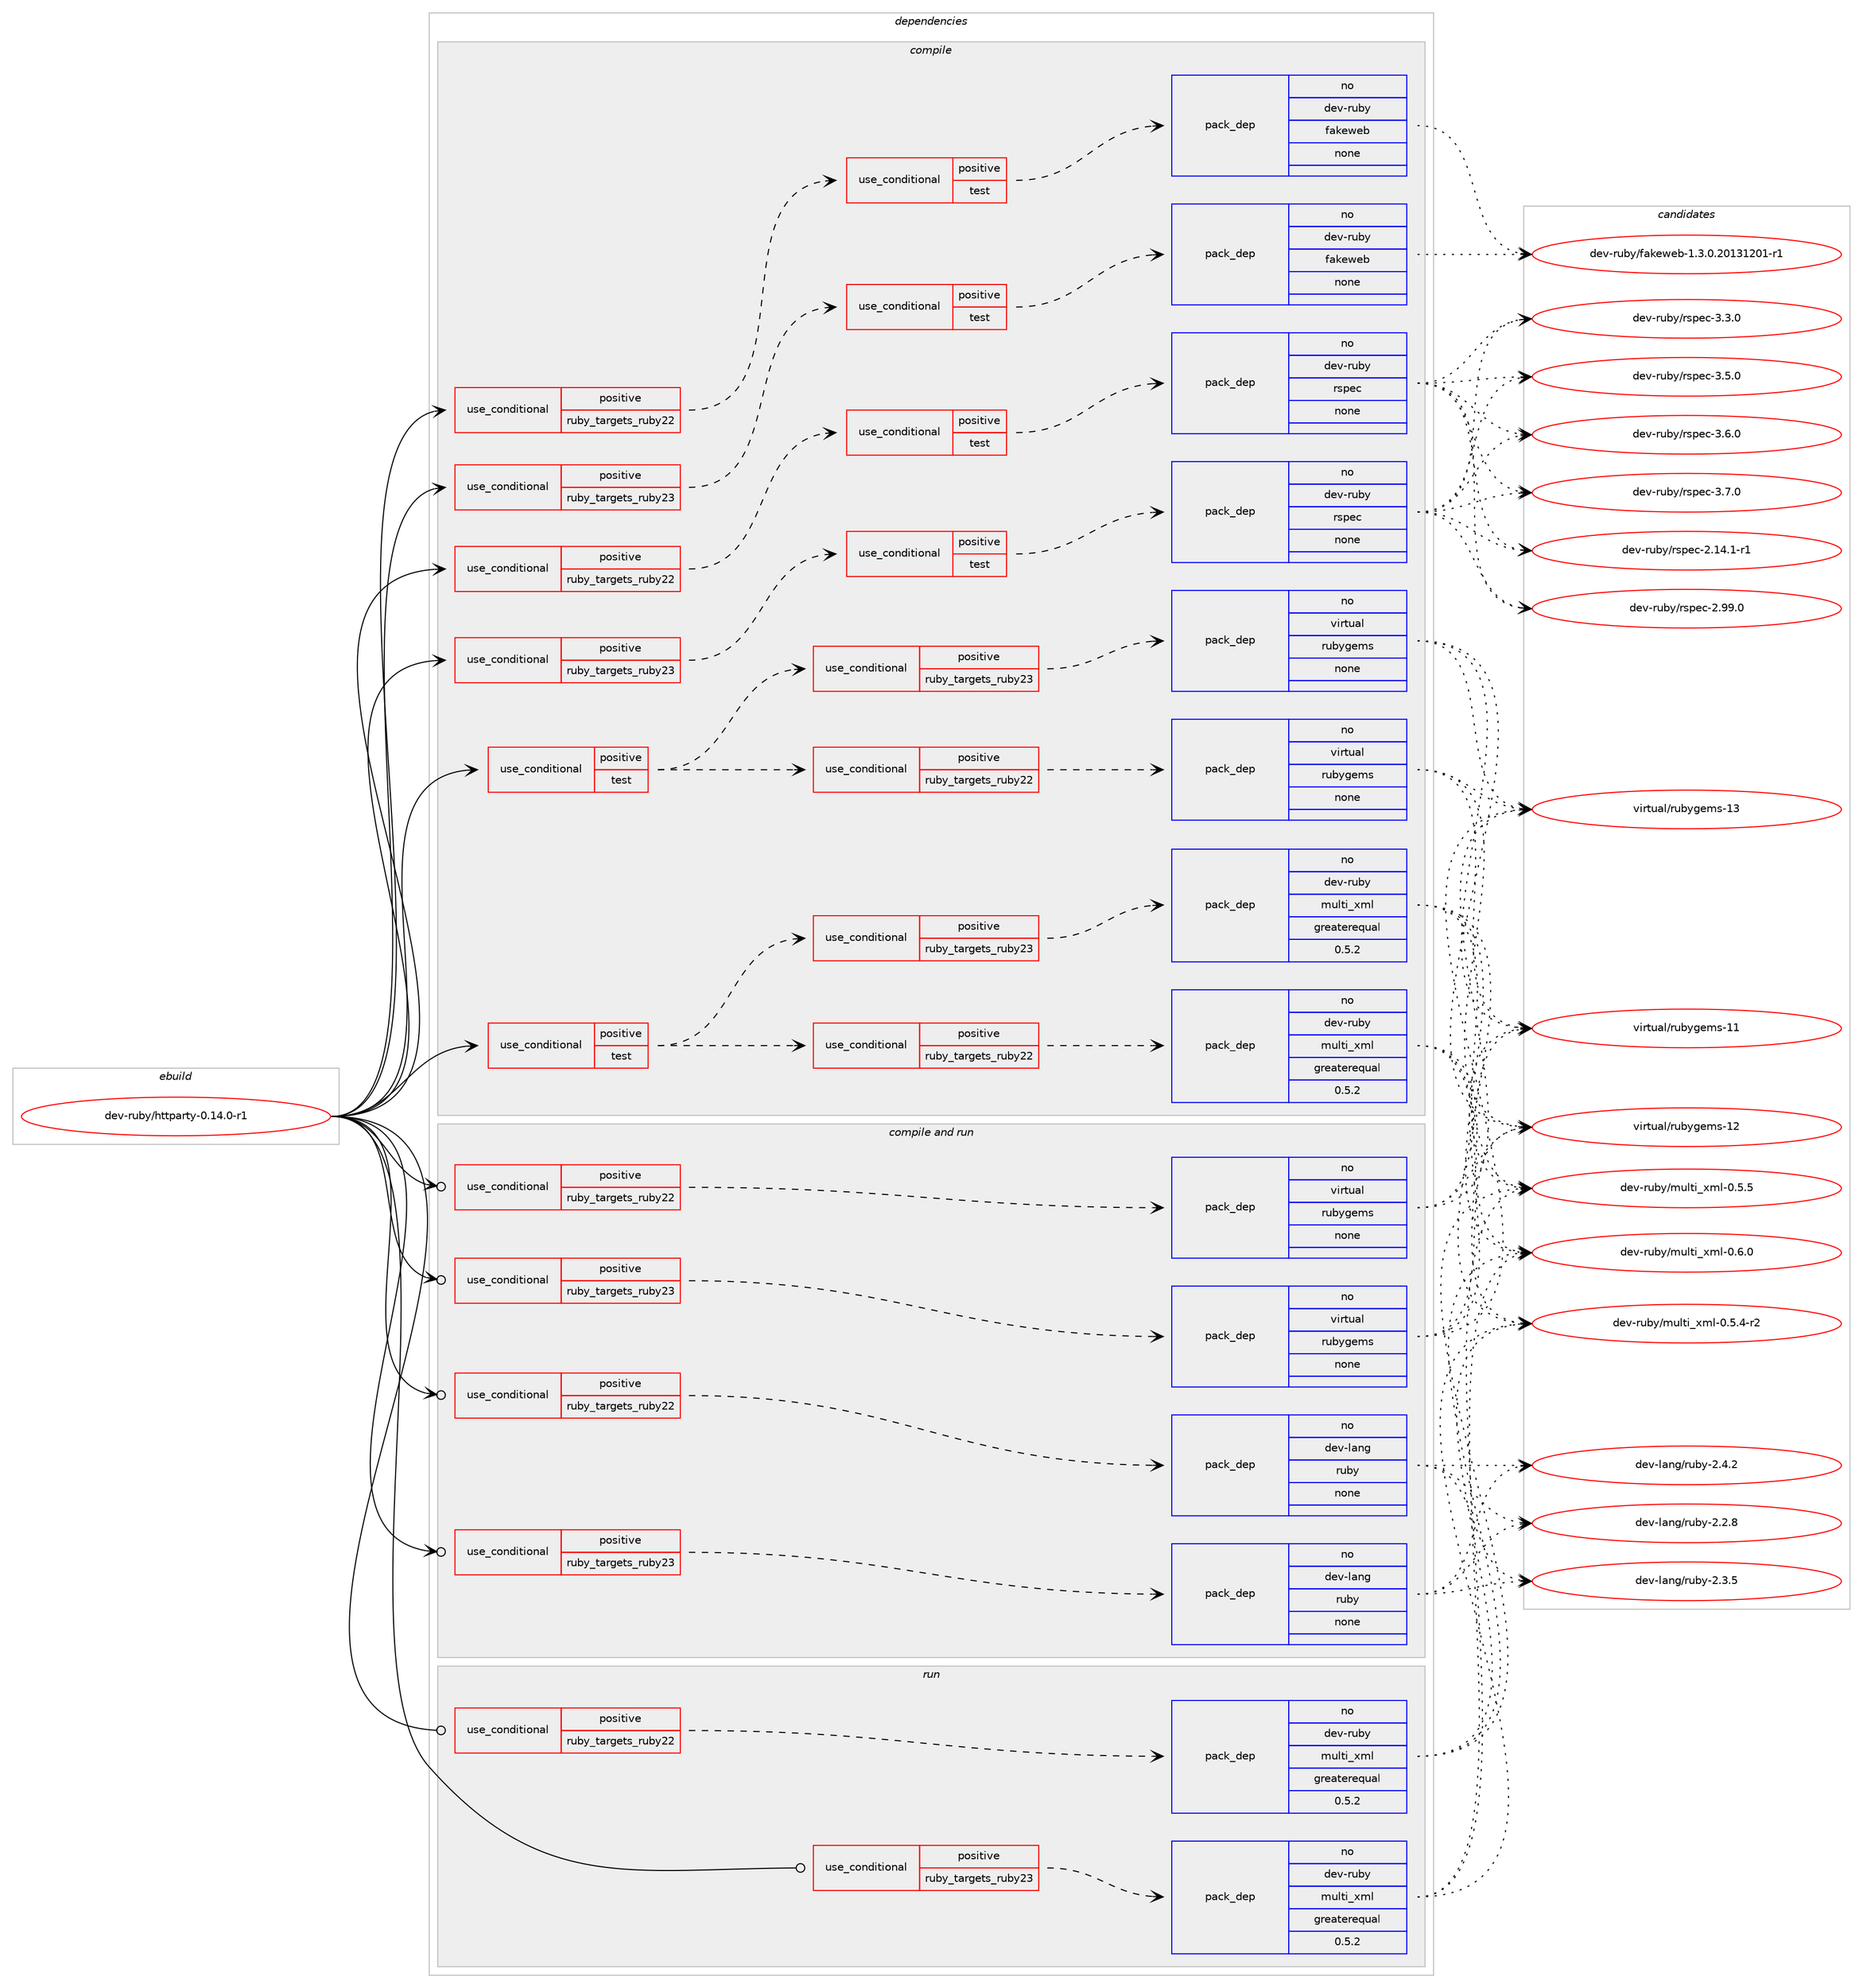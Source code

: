 digraph prolog {

# *************
# Graph options
# *************

newrank=true;
concentrate=true;
compound=true;
graph [rankdir=LR,fontname=Helvetica,fontsize=10,ranksep=1.5];#, ranksep=2.5, nodesep=0.2];
edge  [arrowhead=vee];
node  [fontname=Helvetica,fontsize=10];

# **********
# The ebuild
# **********

subgraph cluster_leftcol {
color=gray;
rank=same;
label=<<i>ebuild</i>>;
id [label="dev-ruby/httparty-0.14.0-r1", color=red, width=4, href="../dev-ruby/httparty-0.14.0-r1.svg"];
}

# ****************
# The dependencies
# ****************

subgraph cluster_midcol {
color=gray;
label=<<i>dependencies</i>>;
subgraph cluster_compile {
fillcolor="#eeeeee";
style=filled;
label=<<i>compile</i>>;
subgraph cond59228 {
dependency242950 [label=<<TABLE BORDER="0" CELLBORDER="1" CELLSPACING="0" CELLPADDING="4"><TR><TD ROWSPAN="3" CELLPADDING="10">use_conditional</TD></TR><TR><TD>positive</TD></TR><TR><TD>ruby_targets_ruby22</TD></TR></TABLE>>, shape=none, color=red];
subgraph cond59229 {
dependency242951 [label=<<TABLE BORDER="0" CELLBORDER="1" CELLSPACING="0" CELLPADDING="4"><TR><TD ROWSPAN="3" CELLPADDING="10">use_conditional</TD></TR><TR><TD>positive</TD></TR><TR><TD>test</TD></TR></TABLE>>, shape=none, color=red];
subgraph pack179645 {
dependency242952 [label=<<TABLE BORDER="0" CELLBORDER="1" CELLSPACING="0" CELLPADDING="4" WIDTH="220"><TR><TD ROWSPAN="6" CELLPADDING="30">pack_dep</TD></TR><TR><TD WIDTH="110">no</TD></TR><TR><TD>dev-ruby</TD></TR><TR><TD>fakeweb</TD></TR><TR><TD>none</TD></TR><TR><TD></TD></TR></TABLE>>, shape=none, color=blue];
}
dependency242951:e -> dependency242952:w [weight=20,style="dashed",arrowhead="vee"];
}
dependency242950:e -> dependency242951:w [weight=20,style="dashed",arrowhead="vee"];
}
id:e -> dependency242950:w [weight=20,style="solid",arrowhead="vee"];
subgraph cond59230 {
dependency242953 [label=<<TABLE BORDER="0" CELLBORDER="1" CELLSPACING="0" CELLPADDING="4"><TR><TD ROWSPAN="3" CELLPADDING="10">use_conditional</TD></TR><TR><TD>positive</TD></TR><TR><TD>ruby_targets_ruby22</TD></TR></TABLE>>, shape=none, color=red];
subgraph cond59231 {
dependency242954 [label=<<TABLE BORDER="0" CELLBORDER="1" CELLSPACING="0" CELLPADDING="4"><TR><TD ROWSPAN="3" CELLPADDING="10">use_conditional</TD></TR><TR><TD>positive</TD></TR><TR><TD>test</TD></TR></TABLE>>, shape=none, color=red];
subgraph pack179646 {
dependency242955 [label=<<TABLE BORDER="0" CELLBORDER="1" CELLSPACING="0" CELLPADDING="4" WIDTH="220"><TR><TD ROWSPAN="6" CELLPADDING="30">pack_dep</TD></TR><TR><TD WIDTH="110">no</TD></TR><TR><TD>dev-ruby</TD></TR><TR><TD>rspec</TD></TR><TR><TD>none</TD></TR><TR><TD></TD></TR></TABLE>>, shape=none, color=blue];
}
dependency242954:e -> dependency242955:w [weight=20,style="dashed",arrowhead="vee"];
}
dependency242953:e -> dependency242954:w [weight=20,style="dashed",arrowhead="vee"];
}
id:e -> dependency242953:w [weight=20,style="solid",arrowhead="vee"];
subgraph cond59232 {
dependency242956 [label=<<TABLE BORDER="0" CELLBORDER="1" CELLSPACING="0" CELLPADDING="4"><TR><TD ROWSPAN="3" CELLPADDING="10">use_conditional</TD></TR><TR><TD>positive</TD></TR><TR><TD>ruby_targets_ruby23</TD></TR></TABLE>>, shape=none, color=red];
subgraph cond59233 {
dependency242957 [label=<<TABLE BORDER="0" CELLBORDER="1" CELLSPACING="0" CELLPADDING="4"><TR><TD ROWSPAN="3" CELLPADDING="10">use_conditional</TD></TR><TR><TD>positive</TD></TR><TR><TD>test</TD></TR></TABLE>>, shape=none, color=red];
subgraph pack179647 {
dependency242958 [label=<<TABLE BORDER="0" CELLBORDER="1" CELLSPACING="0" CELLPADDING="4" WIDTH="220"><TR><TD ROWSPAN="6" CELLPADDING="30">pack_dep</TD></TR><TR><TD WIDTH="110">no</TD></TR><TR><TD>dev-ruby</TD></TR><TR><TD>fakeweb</TD></TR><TR><TD>none</TD></TR><TR><TD></TD></TR></TABLE>>, shape=none, color=blue];
}
dependency242957:e -> dependency242958:w [weight=20,style="dashed",arrowhead="vee"];
}
dependency242956:e -> dependency242957:w [weight=20,style="dashed",arrowhead="vee"];
}
id:e -> dependency242956:w [weight=20,style="solid",arrowhead="vee"];
subgraph cond59234 {
dependency242959 [label=<<TABLE BORDER="0" CELLBORDER="1" CELLSPACING="0" CELLPADDING="4"><TR><TD ROWSPAN="3" CELLPADDING="10">use_conditional</TD></TR><TR><TD>positive</TD></TR><TR><TD>ruby_targets_ruby23</TD></TR></TABLE>>, shape=none, color=red];
subgraph cond59235 {
dependency242960 [label=<<TABLE BORDER="0" CELLBORDER="1" CELLSPACING="0" CELLPADDING="4"><TR><TD ROWSPAN="3" CELLPADDING="10">use_conditional</TD></TR><TR><TD>positive</TD></TR><TR><TD>test</TD></TR></TABLE>>, shape=none, color=red];
subgraph pack179648 {
dependency242961 [label=<<TABLE BORDER="0" CELLBORDER="1" CELLSPACING="0" CELLPADDING="4" WIDTH="220"><TR><TD ROWSPAN="6" CELLPADDING="30">pack_dep</TD></TR><TR><TD WIDTH="110">no</TD></TR><TR><TD>dev-ruby</TD></TR><TR><TD>rspec</TD></TR><TR><TD>none</TD></TR><TR><TD></TD></TR></TABLE>>, shape=none, color=blue];
}
dependency242960:e -> dependency242961:w [weight=20,style="dashed",arrowhead="vee"];
}
dependency242959:e -> dependency242960:w [weight=20,style="dashed",arrowhead="vee"];
}
id:e -> dependency242959:w [weight=20,style="solid",arrowhead="vee"];
subgraph cond59236 {
dependency242962 [label=<<TABLE BORDER="0" CELLBORDER="1" CELLSPACING="0" CELLPADDING="4"><TR><TD ROWSPAN="3" CELLPADDING="10">use_conditional</TD></TR><TR><TD>positive</TD></TR><TR><TD>test</TD></TR></TABLE>>, shape=none, color=red];
subgraph cond59237 {
dependency242963 [label=<<TABLE BORDER="0" CELLBORDER="1" CELLSPACING="0" CELLPADDING="4"><TR><TD ROWSPAN="3" CELLPADDING="10">use_conditional</TD></TR><TR><TD>positive</TD></TR><TR><TD>ruby_targets_ruby22</TD></TR></TABLE>>, shape=none, color=red];
subgraph pack179649 {
dependency242964 [label=<<TABLE BORDER="0" CELLBORDER="1" CELLSPACING="0" CELLPADDING="4" WIDTH="220"><TR><TD ROWSPAN="6" CELLPADDING="30">pack_dep</TD></TR><TR><TD WIDTH="110">no</TD></TR><TR><TD>dev-ruby</TD></TR><TR><TD>multi_xml</TD></TR><TR><TD>greaterequal</TD></TR><TR><TD>0.5.2</TD></TR></TABLE>>, shape=none, color=blue];
}
dependency242963:e -> dependency242964:w [weight=20,style="dashed",arrowhead="vee"];
}
dependency242962:e -> dependency242963:w [weight=20,style="dashed",arrowhead="vee"];
subgraph cond59238 {
dependency242965 [label=<<TABLE BORDER="0" CELLBORDER="1" CELLSPACING="0" CELLPADDING="4"><TR><TD ROWSPAN="3" CELLPADDING="10">use_conditional</TD></TR><TR><TD>positive</TD></TR><TR><TD>ruby_targets_ruby23</TD></TR></TABLE>>, shape=none, color=red];
subgraph pack179650 {
dependency242966 [label=<<TABLE BORDER="0" CELLBORDER="1" CELLSPACING="0" CELLPADDING="4" WIDTH="220"><TR><TD ROWSPAN="6" CELLPADDING="30">pack_dep</TD></TR><TR><TD WIDTH="110">no</TD></TR><TR><TD>dev-ruby</TD></TR><TR><TD>multi_xml</TD></TR><TR><TD>greaterequal</TD></TR><TR><TD>0.5.2</TD></TR></TABLE>>, shape=none, color=blue];
}
dependency242965:e -> dependency242966:w [weight=20,style="dashed",arrowhead="vee"];
}
dependency242962:e -> dependency242965:w [weight=20,style="dashed",arrowhead="vee"];
}
id:e -> dependency242962:w [weight=20,style="solid",arrowhead="vee"];
subgraph cond59239 {
dependency242967 [label=<<TABLE BORDER="0" CELLBORDER="1" CELLSPACING="0" CELLPADDING="4"><TR><TD ROWSPAN="3" CELLPADDING="10">use_conditional</TD></TR><TR><TD>positive</TD></TR><TR><TD>test</TD></TR></TABLE>>, shape=none, color=red];
subgraph cond59240 {
dependency242968 [label=<<TABLE BORDER="0" CELLBORDER="1" CELLSPACING="0" CELLPADDING="4"><TR><TD ROWSPAN="3" CELLPADDING="10">use_conditional</TD></TR><TR><TD>positive</TD></TR><TR><TD>ruby_targets_ruby22</TD></TR></TABLE>>, shape=none, color=red];
subgraph pack179651 {
dependency242969 [label=<<TABLE BORDER="0" CELLBORDER="1" CELLSPACING="0" CELLPADDING="4" WIDTH="220"><TR><TD ROWSPAN="6" CELLPADDING="30">pack_dep</TD></TR><TR><TD WIDTH="110">no</TD></TR><TR><TD>virtual</TD></TR><TR><TD>rubygems</TD></TR><TR><TD>none</TD></TR><TR><TD></TD></TR></TABLE>>, shape=none, color=blue];
}
dependency242968:e -> dependency242969:w [weight=20,style="dashed",arrowhead="vee"];
}
dependency242967:e -> dependency242968:w [weight=20,style="dashed",arrowhead="vee"];
subgraph cond59241 {
dependency242970 [label=<<TABLE BORDER="0" CELLBORDER="1" CELLSPACING="0" CELLPADDING="4"><TR><TD ROWSPAN="3" CELLPADDING="10">use_conditional</TD></TR><TR><TD>positive</TD></TR><TR><TD>ruby_targets_ruby23</TD></TR></TABLE>>, shape=none, color=red];
subgraph pack179652 {
dependency242971 [label=<<TABLE BORDER="0" CELLBORDER="1" CELLSPACING="0" CELLPADDING="4" WIDTH="220"><TR><TD ROWSPAN="6" CELLPADDING="30">pack_dep</TD></TR><TR><TD WIDTH="110">no</TD></TR><TR><TD>virtual</TD></TR><TR><TD>rubygems</TD></TR><TR><TD>none</TD></TR><TR><TD></TD></TR></TABLE>>, shape=none, color=blue];
}
dependency242970:e -> dependency242971:w [weight=20,style="dashed",arrowhead="vee"];
}
dependency242967:e -> dependency242970:w [weight=20,style="dashed",arrowhead="vee"];
}
id:e -> dependency242967:w [weight=20,style="solid",arrowhead="vee"];
}
subgraph cluster_compileandrun {
fillcolor="#eeeeee";
style=filled;
label=<<i>compile and run</i>>;
subgraph cond59242 {
dependency242972 [label=<<TABLE BORDER="0" CELLBORDER="1" CELLSPACING="0" CELLPADDING="4"><TR><TD ROWSPAN="3" CELLPADDING="10">use_conditional</TD></TR><TR><TD>positive</TD></TR><TR><TD>ruby_targets_ruby22</TD></TR></TABLE>>, shape=none, color=red];
subgraph pack179653 {
dependency242973 [label=<<TABLE BORDER="0" CELLBORDER="1" CELLSPACING="0" CELLPADDING="4" WIDTH="220"><TR><TD ROWSPAN="6" CELLPADDING="30">pack_dep</TD></TR><TR><TD WIDTH="110">no</TD></TR><TR><TD>dev-lang</TD></TR><TR><TD>ruby</TD></TR><TR><TD>none</TD></TR><TR><TD></TD></TR></TABLE>>, shape=none, color=blue];
}
dependency242972:e -> dependency242973:w [weight=20,style="dashed",arrowhead="vee"];
}
id:e -> dependency242972:w [weight=20,style="solid",arrowhead="odotvee"];
subgraph cond59243 {
dependency242974 [label=<<TABLE BORDER="0" CELLBORDER="1" CELLSPACING="0" CELLPADDING="4"><TR><TD ROWSPAN="3" CELLPADDING="10">use_conditional</TD></TR><TR><TD>positive</TD></TR><TR><TD>ruby_targets_ruby22</TD></TR></TABLE>>, shape=none, color=red];
subgraph pack179654 {
dependency242975 [label=<<TABLE BORDER="0" CELLBORDER="1" CELLSPACING="0" CELLPADDING="4" WIDTH="220"><TR><TD ROWSPAN="6" CELLPADDING="30">pack_dep</TD></TR><TR><TD WIDTH="110">no</TD></TR><TR><TD>virtual</TD></TR><TR><TD>rubygems</TD></TR><TR><TD>none</TD></TR><TR><TD></TD></TR></TABLE>>, shape=none, color=blue];
}
dependency242974:e -> dependency242975:w [weight=20,style="dashed",arrowhead="vee"];
}
id:e -> dependency242974:w [weight=20,style="solid",arrowhead="odotvee"];
subgraph cond59244 {
dependency242976 [label=<<TABLE BORDER="0" CELLBORDER="1" CELLSPACING="0" CELLPADDING="4"><TR><TD ROWSPAN="3" CELLPADDING="10">use_conditional</TD></TR><TR><TD>positive</TD></TR><TR><TD>ruby_targets_ruby23</TD></TR></TABLE>>, shape=none, color=red];
subgraph pack179655 {
dependency242977 [label=<<TABLE BORDER="0" CELLBORDER="1" CELLSPACING="0" CELLPADDING="4" WIDTH="220"><TR><TD ROWSPAN="6" CELLPADDING="30">pack_dep</TD></TR><TR><TD WIDTH="110">no</TD></TR><TR><TD>dev-lang</TD></TR><TR><TD>ruby</TD></TR><TR><TD>none</TD></TR><TR><TD></TD></TR></TABLE>>, shape=none, color=blue];
}
dependency242976:e -> dependency242977:w [weight=20,style="dashed",arrowhead="vee"];
}
id:e -> dependency242976:w [weight=20,style="solid",arrowhead="odotvee"];
subgraph cond59245 {
dependency242978 [label=<<TABLE BORDER="0" CELLBORDER="1" CELLSPACING="0" CELLPADDING="4"><TR><TD ROWSPAN="3" CELLPADDING="10">use_conditional</TD></TR><TR><TD>positive</TD></TR><TR><TD>ruby_targets_ruby23</TD></TR></TABLE>>, shape=none, color=red];
subgraph pack179656 {
dependency242979 [label=<<TABLE BORDER="0" CELLBORDER="1" CELLSPACING="0" CELLPADDING="4" WIDTH="220"><TR><TD ROWSPAN="6" CELLPADDING="30">pack_dep</TD></TR><TR><TD WIDTH="110">no</TD></TR><TR><TD>virtual</TD></TR><TR><TD>rubygems</TD></TR><TR><TD>none</TD></TR><TR><TD></TD></TR></TABLE>>, shape=none, color=blue];
}
dependency242978:e -> dependency242979:w [weight=20,style="dashed",arrowhead="vee"];
}
id:e -> dependency242978:w [weight=20,style="solid",arrowhead="odotvee"];
}
subgraph cluster_run {
fillcolor="#eeeeee";
style=filled;
label=<<i>run</i>>;
subgraph cond59246 {
dependency242980 [label=<<TABLE BORDER="0" CELLBORDER="1" CELLSPACING="0" CELLPADDING="4"><TR><TD ROWSPAN="3" CELLPADDING="10">use_conditional</TD></TR><TR><TD>positive</TD></TR><TR><TD>ruby_targets_ruby22</TD></TR></TABLE>>, shape=none, color=red];
subgraph pack179657 {
dependency242981 [label=<<TABLE BORDER="0" CELLBORDER="1" CELLSPACING="0" CELLPADDING="4" WIDTH="220"><TR><TD ROWSPAN="6" CELLPADDING="30">pack_dep</TD></TR><TR><TD WIDTH="110">no</TD></TR><TR><TD>dev-ruby</TD></TR><TR><TD>multi_xml</TD></TR><TR><TD>greaterequal</TD></TR><TR><TD>0.5.2</TD></TR></TABLE>>, shape=none, color=blue];
}
dependency242980:e -> dependency242981:w [weight=20,style="dashed",arrowhead="vee"];
}
id:e -> dependency242980:w [weight=20,style="solid",arrowhead="odot"];
subgraph cond59247 {
dependency242982 [label=<<TABLE BORDER="0" CELLBORDER="1" CELLSPACING="0" CELLPADDING="4"><TR><TD ROWSPAN="3" CELLPADDING="10">use_conditional</TD></TR><TR><TD>positive</TD></TR><TR><TD>ruby_targets_ruby23</TD></TR></TABLE>>, shape=none, color=red];
subgraph pack179658 {
dependency242983 [label=<<TABLE BORDER="0" CELLBORDER="1" CELLSPACING="0" CELLPADDING="4" WIDTH="220"><TR><TD ROWSPAN="6" CELLPADDING="30">pack_dep</TD></TR><TR><TD WIDTH="110">no</TD></TR><TR><TD>dev-ruby</TD></TR><TR><TD>multi_xml</TD></TR><TR><TD>greaterequal</TD></TR><TR><TD>0.5.2</TD></TR></TABLE>>, shape=none, color=blue];
}
dependency242982:e -> dependency242983:w [weight=20,style="dashed",arrowhead="vee"];
}
id:e -> dependency242982:w [weight=20,style="solid",arrowhead="odot"];
}
}

# **************
# The candidates
# **************

subgraph cluster_choices {
rank=same;
color=gray;
label=<<i>candidates</i>>;

subgraph choice179645 {
color=black;
nodesep=1;
choice10010111845114117981214710297107101119101984549465146484650484951495048494511449 [label="dev-ruby/fakeweb-1.3.0.20131201-r1", color=red, width=4,href="../dev-ruby/fakeweb-1.3.0.20131201-r1.svg"];
dependency242952:e -> choice10010111845114117981214710297107101119101984549465146484650484951495048494511449:w [style=dotted,weight="100"];
}
subgraph choice179646 {
color=black;
nodesep=1;
choice10010111845114117981214711411511210199455046495246494511449 [label="dev-ruby/rspec-2.14.1-r1", color=red, width=4,href="../dev-ruby/rspec-2.14.1-r1.svg"];
choice1001011184511411798121471141151121019945504657574648 [label="dev-ruby/rspec-2.99.0", color=red, width=4,href="../dev-ruby/rspec-2.99.0.svg"];
choice10010111845114117981214711411511210199455146514648 [label="dev-ruby/rspec-3.3.0", color=red, width=4,href="../dev-ruby/rspec-3.3.0.svg"];
choice10010111845114117981214711411511210199455146534648 [label="dev-ruby/rspec-3.5.0", color=red, width=4,href="../dev-ruby/rspec-3.5.0.svg"];
choice10010111845114117981214711411511210199455146544648 [label="dev-ruby/rspec-3.6.0", color=red, width=4,href="../dev-ruby/rspec-3.6.0.svg"];
choice10010111845114117981214711411511210199455146554648 [label="dev-ruby/rspec-3.7.0", color=red, width=4,href="../dev-ruby/rspec-3.7.0.svg"];
dependency242955:e -> choice10010111845114117981214711411511210199455046495246494511449:w [style=dotted,weight="100"];
dependency242955:e -> choice1001011184511411798121471141151121019945504657574648:w [style=dotted,weight="100"];
dependency242955:e -> choice10010111845114117981214711411511210199455146514648:w [style=dotted,weight="100"];
dependency242955:e -> choice10010111845114117981214711411511210199455146534648:w [style=dotted,weight="100"];
dependency242955:e -> choice10010111845114117981214711411511210199455146544648:w [style=dotted,weight="100"];
dependency242955:e -> choice10010111845114117981214711411511210199455146554648:w [style=dotted,weight="100"];
}
subgraph choice179647 {
color=black;
nodesep=1;
choice10010111845114117981214710297107101119101984549465146484650484951495048494511449 [label="dev-ruby/fakeweb-1.3.0.20131201-r1", color=red, width=4,href="../dev-ruby/fakeweb-1.3.0.20131201-r1.svg"];
dependency242958:e -> choice10010111845114117981214710297107101119101984549465146484650484951495048494511449:w [style=dotted,weight="100"];
}
subgraph choice179648 {
color=black;
nodesep=1;
choice10010111845114117981214711411511210199455046495246494511449 [label="dev-ruby/rspec-2.14.1-r1", color=red, width=4,href="../dev-ruby/rspec-2.14.1-r1.svg"];
choice1001011184511411798121471141151121019945504657574648 [label="dev-ruby/rspec-2.99.0", color=red, width=4,href="../dev-ruby/rspec-2.99.0.svg"];
choice10010111845114117981214711411511210199455146514648 [label="dev-ruby/rspec-3.3.0", color=red, width=4,href="../dev-ruby/rspec-3.3.0.svg"];
choice10010111845114117981214711411511210199455146534648 [label="dev-ruby/rspec-3.5.0", color=red, width=4,href="../dev-ruby/rspec-3.5.0.svg"];
choice10010111845114117981214711411511210199455146544648 [label="dev-ruby/rspec-3.6.0", color=red, width=4,href="../dev-ruby/rspec-3.6.0.svg"];
choice10010111845114117981214711411511210199455146554648 [label="dev-ruby/rspec-3.7.0", color=red, width=4,href="../dev-ruby/rspec-3.7.0.svg"];
dependency242961:e -> choice10010111845114117981214711411511210199455046495246494511449:w [style=dotted,weight="100"];
dependency242961:e -> choice1001011184511411798121471141151121019945504657574648:w [style=dotted,weight="100"];
dependency242961:e -> choice10010111845114117981214711411511210199455146514648:w [style=dotted,weight="100"];
dependency242961:e -> choice10010111845114117981214711411511210199455146534648:w [style=dotted,weight="100"];
dependency242961:e -> choice10010111845114117981214711411511210199455146544648:w [style=dotted,weight="100"];
dependency242961:e -> choice10010111845114117981214711411511210199455146554648:w [style=dotted,weight="100"];
}
subgraph choice179649 {
color=black;
nodesep=1;
choice100101118451141179812147109117108116105951201091084548465346524511450 [label="dev-ruby/multi_xml-0.5.4-r2", color=red, width=4,href="../dev-ruby/multi_xml-0.5.4-r2.svg"];
choice10010111845114117981214710911710811610595120109108454846534653 [label="dev-ruby/multi_xml-0.5.5", color=red, width=4,href="../dev-ruby/multi_xml-0.5.5.svg"];
choice10010111845114117981214710911710811610595120109108454846544648 [label="dev-ruby/multi_xml-0.6.0", color=red, width=4,href="../dev-ruby/multi_xml-0.6.0.svg"];
dependency242964:e -> choice100101118451141179812147109117108116105951201091084548465346524511450:w [style=dotted,weight="100"];
dependency242964:e -> choice10010111845114117981214710911710811610595120109108454846534653:w [style=dotted,weight="100"];
dependency242964:e -> choice10010111845114117981214710911710811610595120109108454846544648:w [style=dotted,weight="100"];
}
subgraph choice179650 {
color=black;
nodesep=1;
choice100101118451141179812147109117108116105951201091084548465346524511450 [label="dev-ruby/multi_xml-0.5.4-r2", color=red, width=4,href="../dev-ruby/multi_xml-0.5.4-r2.svg"];
choice10010111845114117981214710911710811610595120109108454846534653 [label="dev-ruby/multi_xml-0.5.5", color=red, width=4,href="../dev-ruby/multi_xml-0.5.5.svg"];
choice10010111845114117981214710911710811610595120109108454846544648 [label="dev-ruby/multi_xml-0.6.0", color=red, width=4,href="../dev-ruby/multi_xml-0.6.0.svg"];
dependency242966:e -> choice100101118451141179812147109117108116105951201091084548465346524511450:w [style=dotted,weight="100"];
dependency242966:e -> choice10010111845114117981214710911710811610595120109108454846534653:w [style=dotted,weight="100"];
dependency242966:e -> choice10010111845114117981214710911710811610595120109108454846544648:w [style=dotted,weight="100"];
}
subgraph choice179651 {
color=black;
nodesep=1;
choice118105114116117971084711411798121103101109115454949 [label="virtual/rubygems-11", color=red, width=4,href="../virtual/rubygems-11.svg"];
choice118105114116117971084711411798121103101109115454950 [label="virtual/rubygems-12", color=red, width=4,href="../virtual/rubygems-12.svg"];
choice118105114116117971084711411798121103101109115454951 [label="virtual/rubygems-13", color=red, width=4,href="../virtual/rubygems-13.svg"];
dependency242969:e -> choice118105114116117971084711411798121103101109115454949:w [style=dotted,weight="100"];
dependency242969:e -> choice118105114116117971084711411798121103101109115454950:w [style=dotted,weight="100"];
dependency242969:e -> choice118105114116117971084711411798121103101109115454951:w [style=dotted,weight="100"];
}
subgraph choice179652 {
color=black;
nodesep=1;
choice118105114116117971084711411798121103101109115454949 [label="virtual/rubygems-11", color=red, width=4,href="../virtual/rubygems-11.svg"];
choice118105114116117971084711411798121103101109115454950 [label="virtual/rubygems-12", color=red, width=4,href="../virtual/rubygems-12.svg"];
choice118105114116117971084711411798121103101109115454951 [label="virtual/rubygems-13", color=red, width=4,href="../virtual/rubygems-13.svg"];
dependency242971:e -> choice118105114116117971084711411798121103101109115454949:w [style=dotted,weight="100"];
dependency242971:e -> choice118105114116117971084711411798121103101109115454950:w [style=dotted,weight="100"];
dependency242971:e -> choice118105114116117971084711411798121103101109115454951:w [style=dotted,weight="100"];
}
subgraph choice179653 {
color=black;
nodesep=1;
choice10010111845108971101034711411798121455046504656 [label="dev-lang/ruby-2.2.8", color=red, width=4,href="../dev-lang/ruby-2.2.8.svg"];
choice10010111845108971101034711411798121455046514653 [label="dev-lang/ruby-2.3.5", color=red, width=4,href="../dev-lang/ruby-2.3.5.svg"];
choice10010111845108971101034711411798121455046524650 [label="dev-lang/ruby-2.4.2", color=red, width=4,href="../dev-lang/ruby-2.4.2.svg"];
dependency242973:e -> choice10010111845108971101034711411798121455046504656:w [style=dotted,weight="100"];
dependency242973:e -> choice10010111845108971101034711411798121455046514653:w [style=dotted,weight="100"];
dependency242973:e -> choice10010111845108971101034711411798121455046524650:w [style=dotted,weight="100"];
}
subgraph choice179654 {
color=black;
nodesep=1;
choice118105114116117971084711411798121103101109115454949 [label="virtual/rubygems-11", color=red, width=4,href="../virtual/rubygems-11.svg"];
choice118105114116117971084711411798121103101109115454950 [label="virtual/rubygems-12", color=red, width=4,href="../virtual/rubygems-12.svg"];
choice118105114116117971084711411798121103101109115454951 [label="virtual/rubygems-13", color=red, width=4,href="../virtual/rubygems-13.svg"];
dependency242975:e -> choice118105114116117971084711411798121103101109115454949:w [style=dotted,weight="100"];
dependency242975:e -> choice118105114116117971084711411798121103101109115454950:w [style=dotted,weight="100"];
dependency242975:e -> choice118105114116117971084711411798121103101109115454951:w [style=dotted,weight="100"];
}
subgraph choice179655 {
color=black;
nodesep=1;
choice10010111845108971101034711411798121455046504656 [label="dev-lang/ruby-2.2.8", color=red, width=4,href="../dev-lang/ruby-2.2.8.svg"];
choice10010111845108971101034711411798121455046514653 [label="dev-lang/ruby-2.3.5", color=red, width=4,href="../dev-lang/ruby-2.3.5.svg"];
choice10010111845108971101034711411798121455046524650 [label="dev-lang/ruby-2.4.2", color=red, width=4,href="../dev-lang/ruby-2.4.2.svg"];
dependency242977:e -> choice10010111845108971101034711411798121455046504656:w [style=dotted,weight="100"];
dependency242977:e -> choice10010111845108971101034711411798121455046514653:w [style=dotted,weight="100"];
dependency242977:e -> choice10010111845108971101034711411798121455046524650:w [style=dotted,weight="100"];
}
subgraph choice179656 {
color=black;
nodesep=1;
choice118105114116117971084711411798121103101109115454949 [label="virtual/rubygems-11", color=red, width=4,href="../virtual/rubygems-11.svg"];
choice118105114116117971084711411798121103101109115454950 [label="virtual/rubygems-12", color=red, width=4,href="../virtual/rubygems-12.svg"];
choice118105114116117971084711411798121103101109115454951 [label="virtual/rubygems-13", color=red, width=4,href="../virtual/rubygems-13.svg"];
dependency242979:e -> choice118105114116117971084711411798121103101109115454949:w [style=dotted,weight="100"];
dependency242979:e -> choice118105114116117971084711411798121103101109115454950:w [style=dotted,weight="100"];
dependency242979:e -> choice118105114116117971084711411798121103101109115454951:w [style=dotted,weight="100"];
}
subgraph choice179657 {
color=black;
nodesep=1;
choice100101118451141179812147109117108116105951201091084548465346524511450 [label="dev-ruby/multi_xml-0.5.4-r2", color=red, width=4,href="../dev-ruby/multi_xml-0.5.4-r2.svg"];
choice10010111845114117981214710911710811610595120109108454846534653 [label="dev-ruby/multi_xml-0.5.5", color=red, width=4,href="../dev-ruby/multi_xml-0.5.5.svg"];
choice10010111845114117981214710911710811610595120109108454846544648 [label="dev-ruby/multi_xml-0.6.0", color=red, width=4,href="../dev-ruby/multi_xml-0.6.0.svg"];
dependency242981:e -> choice100101118451141179812147109117108116105951201091084548465346524511450:w [style=dotted,weight="100"];
dependency242981:e -> choice10010111845114117981214710911710811610595120109108454846534653:w [style=dotted,weight="100"];
dependency242981:e -> choice10010111845114117981214710911710811610595120109108454846544648:w [style=dotted,weight="100"];
}
subgraph choice179658 {
color=black;
nodesep=1;
choice100101118451141179812147109117108116105951201091084548465346524511450 [label="dev-ruby/multi_xml-0.5.4-r2", color=red, width=4,href="../dev-ruby/multi_xml-0.5.4-r2.svg"];
choice10010111845114117981214710911710811610595120109108454846534653 [label="dev-ruby/multi_xml-0.5.5", color=red, width=4,href="../dev-ruby/multi_xml-0.5.5.svg"];
choice10010111845114117981214710911710811610595120109108454846544648 [label="dev-ruby/multi_xml-0.6.0", color=red, width=4,href="../dev-ruby/multi_xml-0.6.0.svg"];
dependency242983:e -> choice100101118451141179812147109117108116105951201091084548465346524511450:w [style=dotted,weight="100"];
dependency242983:e -> choice10010111845114117981214710911710811610595120109108454846534653:w [style=dotted,weight="100"];
dependency242983:e -> choice10010111845114117981214710911710811610595120109108454846544648:w [style=dotted,weight="100"];
}
}

}
